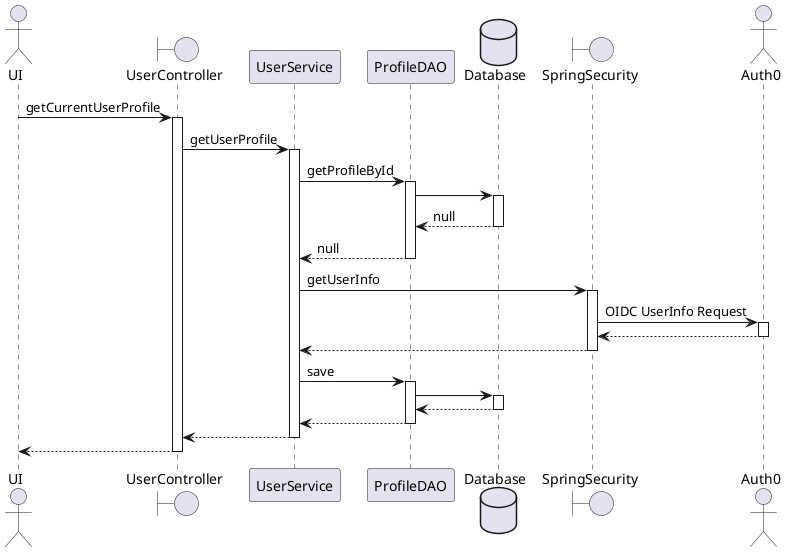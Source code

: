 @startuml

autoactivate on

actor UI
boundary UserController
participant UserService
participant ProfileDAO
database Database
boundary SpringSecurity
actor Auth0

UI -> UserController : getCurrentUserProfile
UserController -> UserService : getUserProfile
UserService -> ProfileDAO : getProfileById
ProfileDAO -> Database
return null
return null
UserService -> SpringSecurity : getUserInfo
SpringSecurity -> Auth0 : OIDC UserInfo Request
return
return
UserService -> ProfileDAO : save
ProfileDAO -> Database
return
return
return
return

@enduml